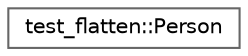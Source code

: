 digraph "类继承关系图"
{
 // LATEX_PDF_SIZE
  bgcolor="transparent";
  edge [fontname=Helvetica,fontsize=10,labelfontname=Helvetica,labelfontsize=10];
  node [fontname=Helvetica,fontsize=10,shape=box,height=0.2,width=0.4];
  rankdir="LR";
  Node0 [id="Node000000",label="test_flatten::Person",height=0.2,width=0.4,color="grey40", fillcolor="white", style="filled",URL="$structtest__flatten_1_1_person.html",tooltip=" "];
}
